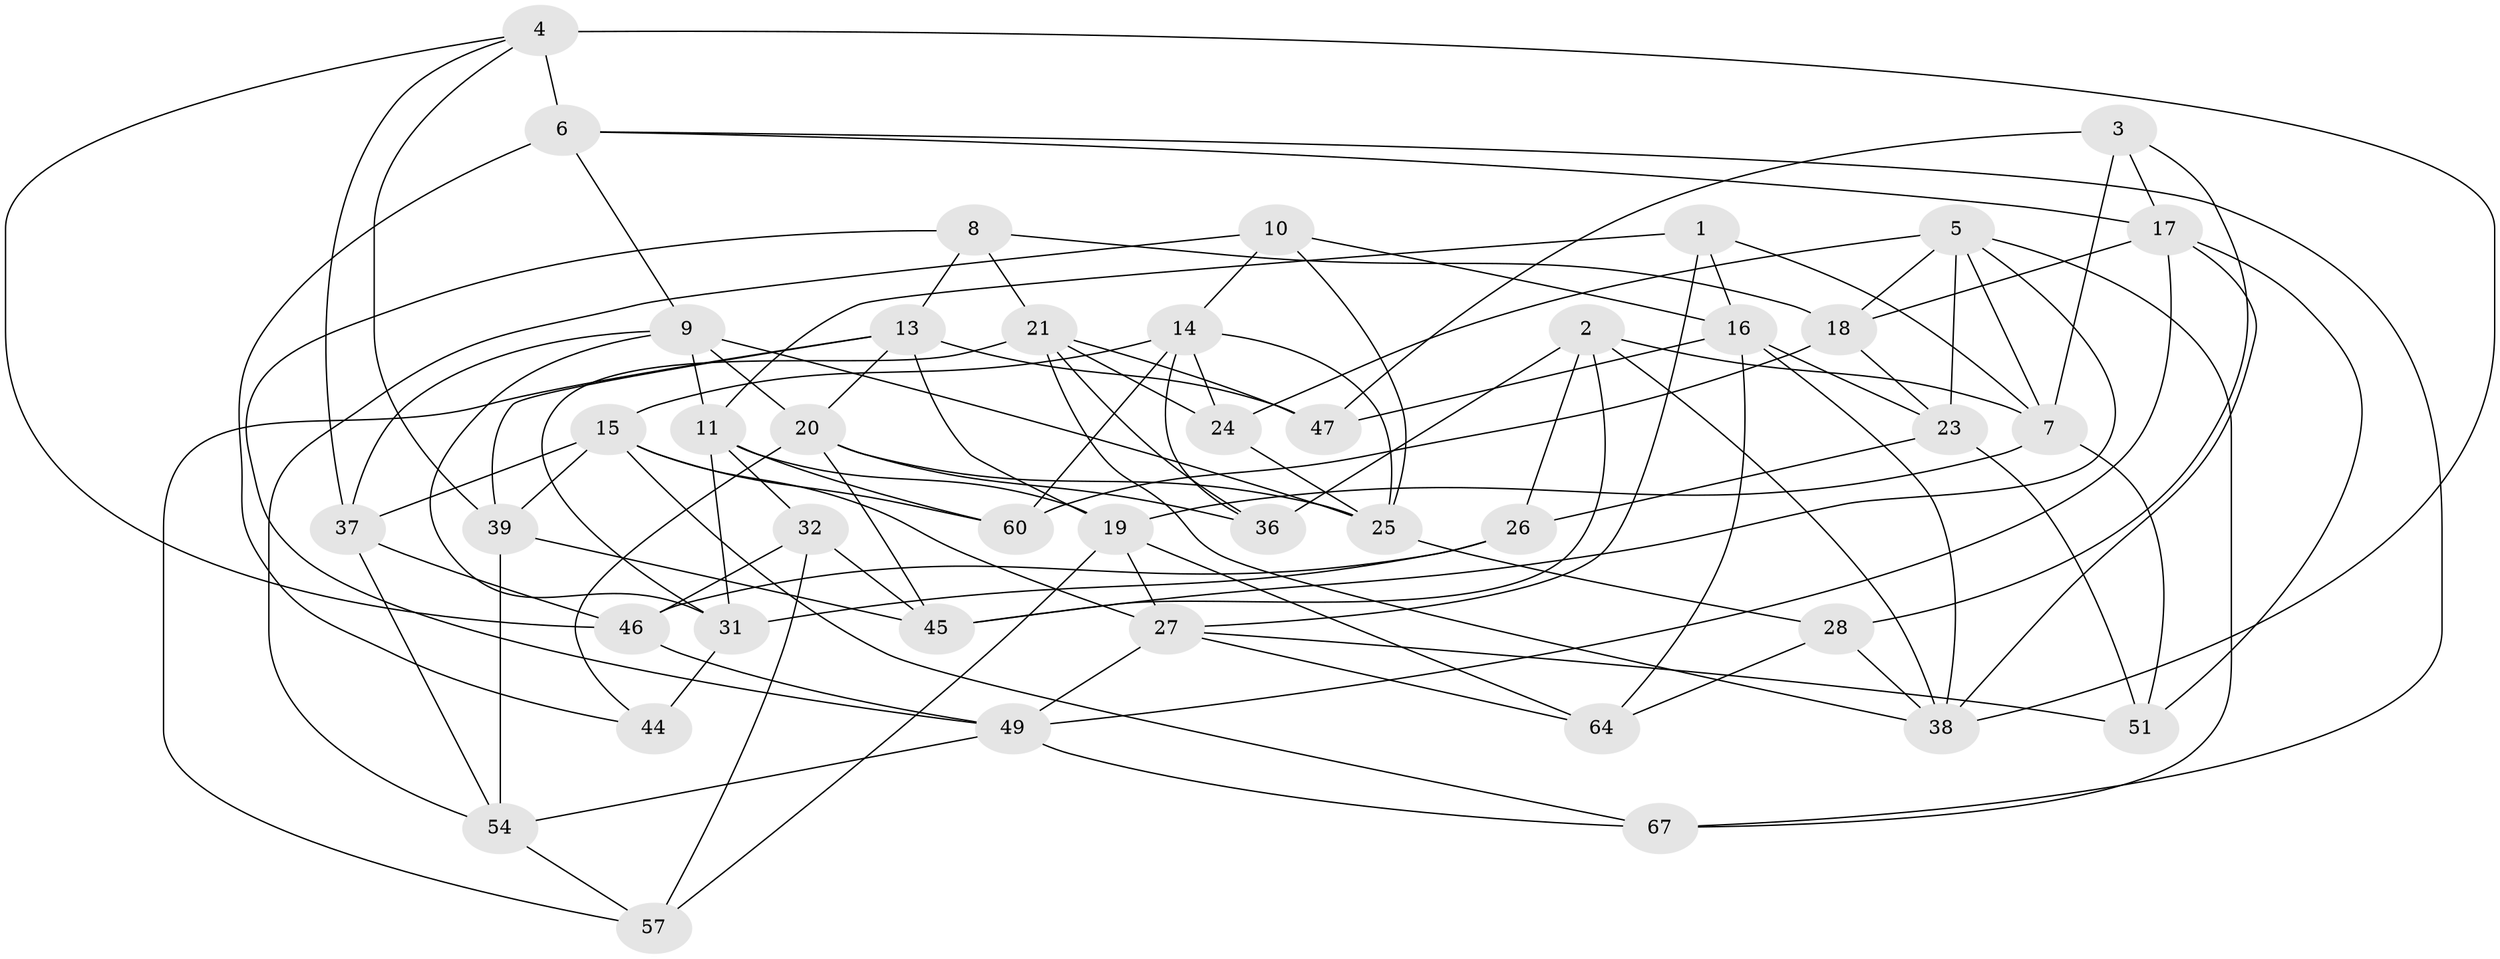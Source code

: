 // Generated by graph-tools (version 1.1) at 2025/24/03/03/25 07:24:24]
// undirected, 43 vertices, 107 edges
graph export_dot {
graph [start="1"]
  node [color=gray90,style=filled];
  1;
  2 [super="+12"];
  3;
  4 [super="+68"];
  5 [super="+61"];
  6 [super="+52"];
  7 [super="+41"];
  8;
  9 [super="+22"];
  10;
  11 [super="+42"];
  13 [super="+33"];
  14 [super="+58"];
  15 [super="+66"];
  16 [super="+34"];
  17 [super="+53"];
  18 [super="+63"];
  19 [super="+29"];
  20 [super="+30"];
  21 [super="+48"];
  23 [super="+62"];
  24;
  25 [super="+43"];
  26;
  27 [super="+35"];
  28;
  31 [super="+40"];
  32;
  36;
  37 [super="+55"];
  38 [super="+50"];
  39 [super="+69"];
  44;
  45 [super="+56"];
  46 [super="+70"];
  47;
  49 [super="+59"];
  51;
  54 [super="+65"];
  57;
  60;
  64;
  67;
  1 -- 27;
  1 -- 16;
  1 -- 11;
  1 -- 7;
  2 -- 36;
  2 -- 45 [weight=2];
  2 -- 26;
  2 -- 7;
  2 -- 38;
  3 -- 7;
  3 -- 28;
  3 -- 47;
  3 -- 17;
  4 -- 6 [weight=2];
  4 -- 37;
  4 -- 46;
  4 -- 39;
  4 -- 38;
  5 -- 24;
  5 -- 23;
  5 -- 67;
  5 -- 18;
  5 -- 45;
  5 -- 7;
  6 -- 44;
  6 -- 17;
  6 -- 67;
  6 -- 9;
  7 -- 19;
  7 -- 51;
  8 -- 49;
  8 -- 18;
  8 -- 21;
  8 -- 13;
  9 -- 37;
  9 -- 11;
  9 -- 20;
  9 -- 25;
  9 -- 31;
  10 -- 14;
  10 -- 16;
  10 -- 25;
  10 -- 54;
  11 -- 60;
  11 -- 19;
  11 -- 32;
  11 -- 31;
  13 -- 47;
  13 -- 20;
  13 -- 39;
  13 -- 57;
  13 -- 19;
  14 -- 25;
  14 -- 60;
  14 -- 24;
  14 -- 36;
  14 -- 15;
  15 -- 67;
  15 -- 37;
  15 -- 39;
  15 -- 60;
  15 -- 27;
  16 -- 38;
  16 -- 64;
  16 -- 47;
  16 -- 23;
  17 -- 18;
  17 -- 51;
  17 -- 38;
  17 -- 49;
  18 -- 60;
  18 -- 23 [weight=2];
  19 -- 27;
  19 -- 64;
  19 -- 57;
  20 -- 36;
  20 -- 25;
  20 -- 44;
  20 -- 45;
  21 -- 47;
  21 -- 36;
  21 -- 24;
  21 -- 38;
  21 -- 31;
  23 -- 26;
  23 -- 51;
  24 -- 25;
  25 -- 28;
  26 -- 31;
  26 -- 46;
  27 -- 49;
  27 -- 64;
  27 -- 51;
  28 -- 64;
  28 -- 38;
  31 -- 44 [weight=2];
  32 -- 57;
  32 -- 45;
  32 -- 46;
  37 -- 54;
  37 -- 46 [weight=2];
  39 -- 45;
  39 -- 54 [weight=2];
  46 -- 49;
  49 -- 67;
  49 -- 54;
  54 -- 57;
}
